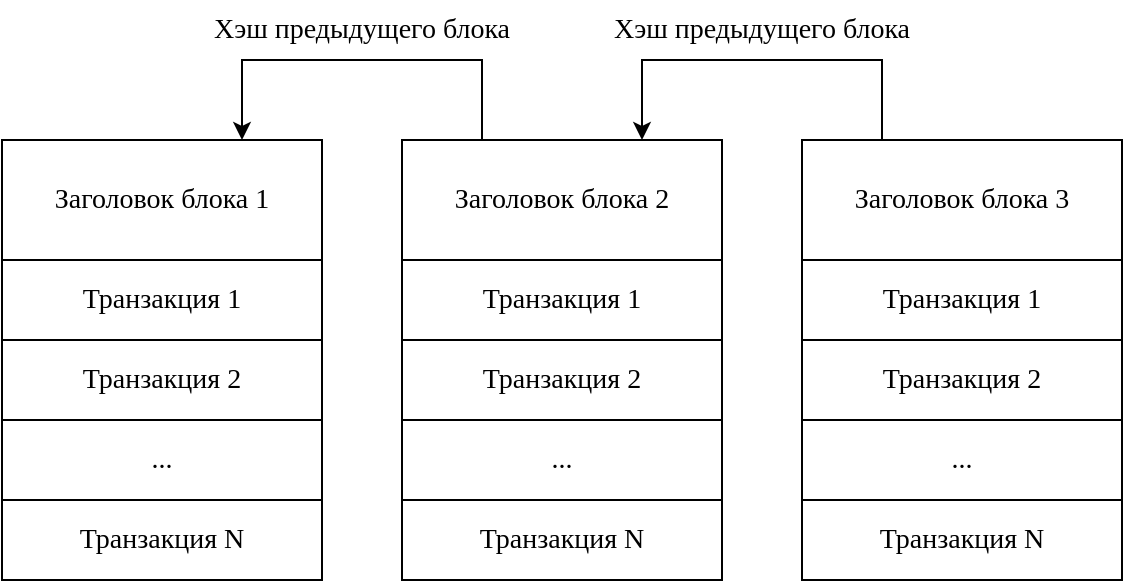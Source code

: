<mxfile version="20.6.2" type="device"><diagram id="97F3wYpQq-9qlkNpkpAG" name="Страница 1"><mxGraphModel dx="1185" dy="643" grid="1" gridSize="10" guides="1" tooltips="1" connect="1" arrows="1" fold="1" page="1" pageScale="1" pageWidth="827" pageHeight="1169" math="0" shadow="0"><root><mxCell id="0"/><mxCell id="1" parent="0"/><mxCell id="L4jnP1XQ5bB258HFWke0-8" value="" style="group" vertex="1" connectable="0" parent="1"><mxGeometry y="80" width="160" height="220" as="geometry"/></mxCell><mxCell id="AgDhve898nxrCyIPTaa3-3" value="&lt;div style=&quot;font-size: 14px;&quot;&gt;Заголовок блока 1&lt;/div&gt;" style="rounded=0;whiteSpace=wrap;html=1;verticalAlign=middle;fontSize=14;fontFamily=Times New Roman;" parent="L4jnP1XQ5bB258HFWke0-8" vertex="1"><mxGeometry width="160" height="60" as="geometry"/></mxCell><mxCell id="L4jnP1XQ5bB258HFWke0-4" value="..." style="rounded=0;whiteSpace=wrap;html=1;verticalAlign=middle;fontSize=14;fontFamily=Times New Roman;" vertex="1" parent="L4jnP1XQ5bB258HFWke0-8"><mxGeometry y="140" width="160" height="40" as="geometry"/></mxCell><mxCell id="L4jnP1XQ5bB258HFWke0-5" value="Транзакция N" style="rounded=0;whiteSpace=wrap;html=1;verticalAlign=middle;fontSize=14;fontFamily=Times New Roman;" vertex="1" parent="L4jnP1XQ5bB258HFWke0-8"><mxGeometry y="180" width="160" height="40" as="geometry"/></mxCell><mxCell id="L4jnP1XQ5bB258HFWke0-6" value="Транзакция 1" style="rounded=0;whiteSpace=wrap;html=1;verticalAlign=middle;fontSize=14;fontFamily=Times New Roman;" vertex="1" parent="L4jnP1XQ5bB258HFWke0-8"><mxGeometry y="60" width="160" height="40" as="geometry"/></mxCell><mxCell id="L4jnP1XQ5bB258HFWke0-7" value="Транзакция 2" style="rounded=0;whiteSpace=wrap;html=1;verticalAlign=middle;fontSize=14;fontFamily=Times New Roman;" vertex="1" parent="L4jnP1XQ5bB258HFWke0-8"><mxGeometry y="100" width="160" height="40" as="geometry"/></mxCell><mxCell id="L4jnP1XQ5bB258HFWke0-9" value="" style="group" vertex="1" connectable="0" parent="1"><mxGeometry x="200" y="80" width="160" height="220" as="geometry"/></mxCell><mxCell id="L4jnP1XQ5bB258HFWke0-10" value="&lt;div style=&quot;font-size: 14px;&quot;&gt;Заголовок блока 2&lt;br&gt;&lt;/div&gt;" style="rounded=0;whiteSpace=wrap;html=1;verticalAlign=middle;fontSize=14;fontFamily=Times New Roman;" vertex="1" parent="L4jnP1XQ5bB258HFWke0-9"><mxGeometry width="160" height="60" as="geometry"/></mxCell><mxCell id="L4jnP1XQ5bB258HFWke0-11" value="..." style="rounded=0;whiteSpace=wrap;html=1;verticalAlign=middle;fontSize=14;fontFamily=Times New Roman;" vertex="1" parent="L4jnP1XQ5bB258HFWke0-9"><mxGeometry y="140" width="160" height="40" as="geometry"/></mxCell><mxCell id="L4jnP1XQ5bB258HFWke0-12" value="Транзакция N" style="rounded=0;whiteSpace=wrap;html=1;verticalAlign=middle;fontSize=14;fontFamily=Times New Roman;" vertex="1" parent="L4jnP1XQ5bB258HFWke0-9"><mxGeometry y="180" width="160" height="40" as="geometry"/></mxCell><mxCell id="L4jnP1XQ5bB258HFWke0-13" value="Транзакция 1" style="rounded=0;whiteSpace=wrap;html=1;verticalAlign=middle;fontSize=14;fontFamily=Times New Roman;" vertex="1" parent="L4jnP1XQ5bB258HFWke0-9"><mxGeometry y="60" width="160" height="40" as="geometry"/></mxCell><mxCell id="L4jnP1XQ5bB258HFWke0-14" value="Транзакция 2" style="rounded=0;whiteSpace=wrap;html=1;verticalAlign=middle;fontSize=14;fontFamily=Times New Roman;" vertex="1" parent="L4jnP1XQ5bB258HFWke0-9"><mxGeometry y="100" width="160" height="40" as="geometry"/></mxCell><mxCell id="L4jnP1XQ5bB258HFWke0-15" value="" style="group" vertex="1" connectable="0" parent="1"><mxGeometry x="400" y="80" width="160" height="220" as="geometry"/></mxCell><mxCell id="L4jnP1XQ5bB258HFWke0-16" value="&lt;div style=&quot;font-size: 14px;&quot;&gt;Заголовок блока 3&lt;br&gt;&lt;/div&gt;" style="rounded=0;whiteSpace=wrap;html=1;verticalAlign=middle;fontSize=14;fontFamily=Times New Roman;" vertex="1" parent="L4jnP1XQ5bB258HFWke0-15"><mxGeometry width="160" height="60" as="geometry"/></mxCell><mxCell id="L4jnP1XQ5bB258HFWke0-17" value="..." style="rounded=0;whiteSpace=wrap;html=1;verticalAlign=middle;fontSize=14;fontFamily=Times New Roman;" vertex="1" parent="L4jnP1XQ5bB258HFWke0-15"><mxGeometry y="140" width="160" height="40" as="geometry"/></mxCell><mxCell id="L4jnP1XQ5bB258HFWke0-18" value="Транзакция N" style="rounded=0;whiteSpace=wrap;html=1;verticalAlign=middle;fontSize=14;fontFamily=Times New Roman;" vertex="1" parent="L4jnP1XQ5bB258HFWke0-15"><mxGeometry y="180" width="160" height="40" as="geometry"/></mxCell><mxCell id="L4jnP1XQ5bB258HFWke0-19" value="Транзакция 1" style="rounded=0;whiteSpace=wrap;html=1;verticalAlign=middle;fontSize=14;fontFamily=Times New Roman;" vertex="1" parent="L4jnP1XQ5bB258HFWke0-15"><mxGeometry y="60" width="160" height="40" as="geometry"/></mxCell><mxCell id="L4jnP1XQ5bB258HFWke0-20" value="Транзакция 2" style="rounded=0;whiteSpace=wrap;html=1;verticalAlign=middle;fontSize=14;fontFamily=Times New Roman;" vertex="1" parent="L4jnP1XQ5bB258HFWke0-15"><mxGeometry y="100" width="160" height="40" as="geometry"/></mxCell><mxCell id="L4jnP1XQ5bB258HFWke0-24" style="edgeStyle=orthogonalEdgeStyle;rounded=0;orthogonalLoop=1;jettySize=auto;html=1;exitX=0.25;exitY=0;exitDx=0;exitDy=0;entryX=0.75;entryY=0;entryDx=0;entryDy=0;" edge="1" parent="1" source="L4jnP1XQ5bB258HFWke0-10" target="AgDhve898nxrCyIPTaa3-3"><mxGeometry relative="1" as="geometry"><Array as="points"><mxPoint x="240" y="40"/><mxPoint x="120" y="40"/></Array></mxGeometry></mxCell><mxCell id="L4jnP1XQ5bB258HFWke0-25" style="edgeStyle=orthogonalEdgeStyle;rounded=0;orthogonalLoop=1;jettySize=auto;html=1;exitX=0.25;exitY=0;exitDx=0;exitDy=0;entryX=0.75;entryY=0;entryDx=0;entryDy=0;" edge="1" parent="1" source="L4jnP1XQ5bB258HFWke0-16" target="L4jnP1XQ5bB258HFWke0-10"><mxGeometry relative="1" as="geometry"><Array as="points"><mxPoint x="440" y="40"/><mxPoint x="320" y="40"/></Array></mxGeometry></mxCell><mxCell id="L4jnP1XQ5bB258HFWke0-26" value="Хэш предыдущего блока" style="text;html=1;strokeColor=none;fillColor=none;align=center;verticalAlign=middle;whiteSpace=wrap;rounded=0;fontSize=14;fontFamily=Times New Roman;" vertex="1" parent="1"><mxGeometry x="100" y="10" width="160" height="30" as="geometry"/></mxCell><mxCell id="L4jnP1XQ5bB258HFWke0-27" value="Хэш предыдущего блока" style="text;html=1;strokeColor=none;fillColor=none;align=center;verticalAlign=middle;whiteSpace=wrap;rounded=0;fontSize=14;fontFamily=Times New Roman;" vertex="1" parent="1"><mxGeometry x="300" y="10" width="160" height="30" as="geometry"/></mxCell></root></mxGraphModel></diagram></mxfile>